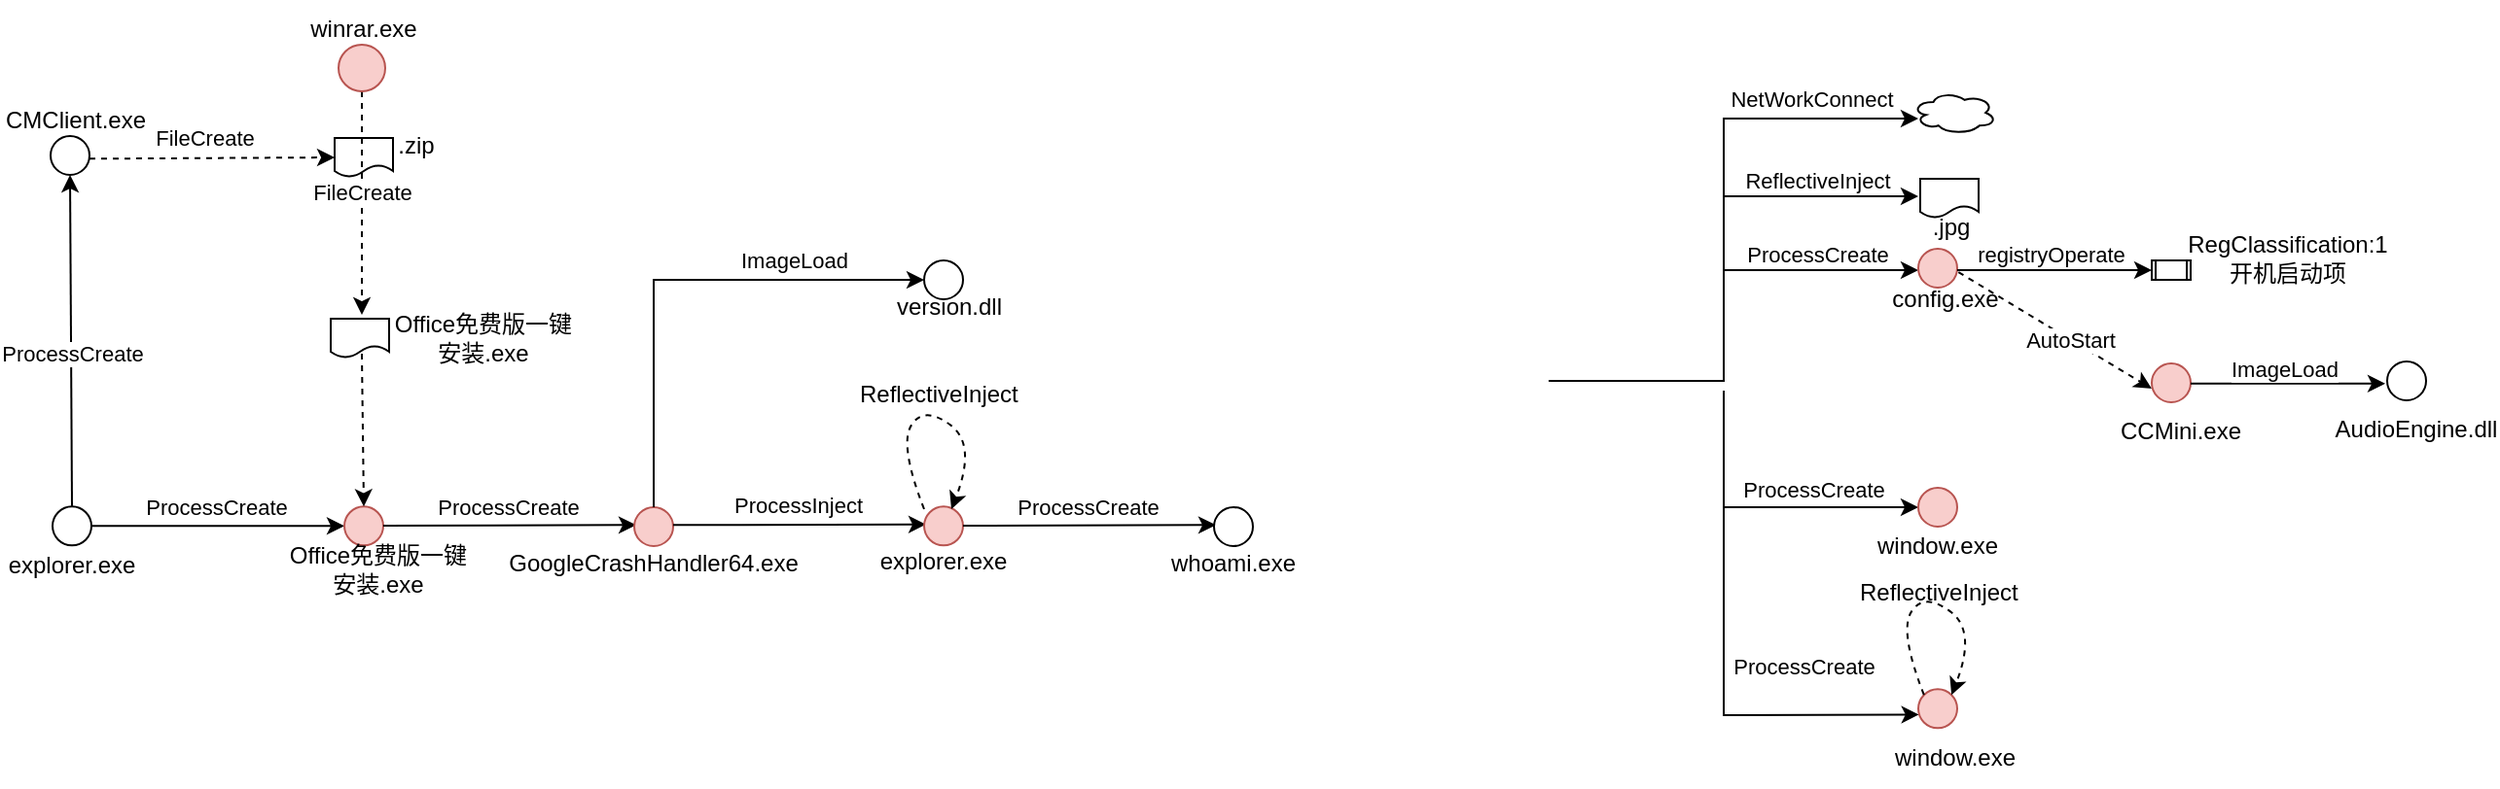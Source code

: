 <mxfile version="24.7.8">
  <diagram name="第 1 页" id="PHtCLM0eB_fAC6m9SbZN">
    <mxGraphModel dx="987" dy="435" grid="1" gridSize="10" guides="1" tooltips="1" connect="1" arrows="1" fold="1" page="1" pageScale="1" pageWidth="827" pageHeight="1169" math="0" shadow="0">
      <root>
        <mxCell id="0" />
        <mxCell id="1" parent="0" />
        <mxCell id="KvWGwJPGuLHIs-wZQ2Go-1" value="" style="ellipse;whiteSpace=wrap;html=1;aspect=fixed;" vertex="1" parent="1">
          <mxGeometry x="141" y="358.67" width="20" height="20" as="geometry" />
        </mxCell>
        <mxCell id="KvWGwJPGuLHIs-wZQ2Go-2" value="" style="endArrow=classic;html=1;rounded=0;exitX=1;exitY=0.5;exitDx=0;exitDy=0;" edge="1" parent="1" source="KvWGwJPGuLHIs-wZQ2Go-1">
          <mxGeometry width="50" height="50" relative="1" as="geometry">
            <mxPoint x="391" y="353.67" as="sourcePoint" />
            <mxPoint x="291" y="368.67" as="targetPoint" />
          </mxGeometry>
        </mxCell>
        <mxCell id="KvWGwJPGuLHIs-wZQ2Go-3" value="ProcessCreate" style="edgeLabel;html=1;align=center;verticalAlign=middle;resizable=0;points=[];" vertex="1" connectable="0" parent="KvWGwJPGuLHIs-wZQ2Go-2">
          <mxGeometry x="-0.16" y="3" relative="1" as="geometry">
            <mxPoint x="9" y="-7" as="offset" />
          </mxGeometry>
        </mxCell>
        <mxCell id="KvWGwJPGuLHIs-wZQ2Go-4" value="" style="ellipse;whiteSpace=wrap;html=1;aspect=fixed;fillColor=#f8cecc;strokeColor=#b85450;" vertex="1" parent="1">
          <mxGeometry x="291" y="358.67" width="20" height="20" as="geometry" />
        </mxCell>
        <mxCell id="KvWGwJPGuLHIs-wZQ2Go-5" value="" style="endArrow=classic;html=1;rounded=0;entryX=0;entryY=0.5;entryDx=0;entryDy=0;" edge="1" parent="1" target="KvWGwJPGuLHIs-wZQ2Go-9">
          <mxGeometry width="50" height="50" relative="1" as="geometry">
            <mxPoint x="1000" y="299" as="sourcePoint" />
            <mxPoint x="1048" y="449" as="targetPoint" />
            <Array as="points">
              <mxPoint x="1000" y="359" />
            </Array>
          </mxGeometry>
        </mxCell>
        <mxCell id="KvWGwJPGuLHIs-wZQ2Go-6" value="ProcessCreate" style="edgeLabel;html=1;align=center;verticalAlign=middle;resizable=0;points=[];" vertex="1" connectable="0" parent="KvWGwJPGuLHIs-wZQ2Go-5">
          <mxGeometry x="-0.16" y="3" relative="1" as="geometry">
            <mxPoint x="39" y="-6" as="offset" />
          </mxGeometry>
        </mxCell>
        <mxCell id="KvWGwJPGuLHIs-wZQ2Go-7" value="explorer.exe" style="text;strokeColor=none;align=center;fillColor=none;html=1;verticalAlign=middle;whiteSpace=wrap;rounded=0;" vertex="1" parent="1">
          <mxGeometry x="121" y="373.67" width="60" height="30" as="geometry" />
        </mxCell>
        <mxCell id="KvWGwJPGuLHIs-wZQ2Go-8" value="Office免费版一键安装.exe" style="text;strokeColor=none;align=center;fillColor=none;html=1;verticalAlign=middle;whiteSpace=wrap;rounded=0;" vertex="1" parent="1">
          <mxGeometry x="259" y="375.67" width="99" height="30" as="geometry" />
        </mxCell>
        <mxCell id="KvWGwJPGuLHIs-wZQ2Go-9" value="" style="ellipse;whiteSpace=wrap;html=1;aspect=fixed;fillColor=#f8cecc;strokeColor=#b85450;" vertex="1" parent="1">
          <mxGeometry x="1100" y="349" width="20" height="20" as="geometry" />
        </mxCell>
        <mxCell id="KvWGwJPGuLHIs-wZQ2Go-10" value="window.exe" style="text;strokeColor=none;align=center;fillColor=none;html=1;verticalAlign=middle;whiteSpace=wrap;rounded=0;" vertex="1" parent="1">
          <mxGeometry x="1080" y="364" width="60" height="30" as="geometry" />
        </mxCell>
        <mxCell id="KvWGwJPGuLHIs-wZQ2Go-11" value="" style="endArrow=classic;html=1;rounded=0;exitX=0.5;exitY=0;exitDx=0;exitDy=0;entryX=0.5;entryY=1;entryDx=0;entryDy=0;" edge="1" parent="1" source="KvWGwJPGuLHIs-wZQ2Go-1" target="KvWGwJPGuLHIs-wZQ2Go-13">
          <mxGeometry width="50" height="50" relative="1" as="geometry">
            <mxPoint x="150" y="274.17" as="sourcePoint" />
            <mxPoint x="150" y="190" as="targetPoint" />
          </mxGeometry>
        </mxCell>
        <mxCell id="KvWGwJPGuLHIs-wZQ2Go-12" value="ProcessCreate" style="edgeLabel;html=1;align=center;verticalAlign=middle;resizable=0;points=[];" vertex="1" connectable="0" parent="KvWGwJPGuLHIs-wZQ2Go-11">
          <mxGeometry x="-0.16" y="3" relative="1" as="geometry">
            <mxPoint x="3" y="-7" as="offset" />
          </mxGeometry>
        </mxCell>
        <mxCell id="KvWGwJPGuLHIs-wZQ2Go-13" value="" style="ellipse;whiteSpace=wrap;html=1;aspect=fixed;" vertex="1" parent="1">
          <mxGeometry x="140" y="168" width="20" height="20" as="geometry" />
        </mxCell>
        <mxCell id="KvWGwJPGuLHIs-wZQ2Go-14" value="CMClient.exe" style="text;strokeColor=none;align=center;fillColor=none;html=1;verticalAlign=middle;whiteSpace=wrap;rounded=0;" vertex="1" parent="1">
          <mxGeometry x="123" y="145" width="60" height="30" as="geometry" />
        </mxCell>
        <mxCell id="KvWGwJPGuLHIs-wZQ2Go-15" value="" style="endArrow=classic;html=1;rounded=0;exitX=1;exitY=0.5;exitDx=0;exitDy=0;edgeStyle=elbowEdgeStyle;dashed=1;entryX=0;entryY=0.5;entryDx=0;entryDy=0;" edge="1" parent="1" target="KvWGwJPGuLHIs-wZQ2Go-17">
          <mxGeometry width="50" height="50" relative="1" as="geometry">
            <mxPoint x="160" y="179.58" as="sourcePoint" />
            <mxPoint x="210" y="120" as="targetPoint" />
            <Array as="points">
              <mxPoint x="180" y="180" />
            </Array>
          </mxGeometry>
        </mxCell>
        <mxCell id="KvWGwJPGuLHIs-wZQ2Go-16" value="FileCreate" style="edgeLabel;html=1;align=center;verticalAlign=middle;resizable=0;points=[];" vertex="1" connectable="0" parent="KvWGwJPGuLHIs-wZQ2Go-15">
          <mxGeometry x="-0.16" y="3" relative="1" as="geometry">
            <mxPoint x="6" y="-7" as="offset" />
          </mxGeometry>
        </mxCell>
        <mxCell id="KvWGwJPGuLHIs-wZQ2Go-17" value="" style="shape=document;whiteSpace=wrap;html=1;boundedLbl=1;" vertex="1" parent="1">
          <mxGeometry x="286" y="169" width="30" height="20" as="geometry" />
        </mxCell>
        <mxCell id="KvWGwJPGuLHIs-wZQ2Go-18" value=".zip" style="text;strokeColor=none;align=center;fillColor=none;html=1;verticalAlign=middle;whiteSpace=wrap;rounded=0;" vertex="1" parent="1">
          <mxGeometry x="298" y="158" width="60" height="30" as="geometry" />
        </mxCell>
        <mxCell id="KvWGwJPGuLHIs-wZQ2Go-19" value="" style="endArrow=classic;html=1;rounded=0;exitX=0.5;exitY=1;exitDx=0;exitDy=0;edgeStyle=elbowEdgeStyle;dashed=1;" edge="1" parent="1" source="KvWGwJPGuLHIs-wZQ2Go-21">
          <mxGeometry width="50" height="50" relative="1" as="geometry">
            <mxPoint x="234.34" y="192.66" as="sourcePoint" />
            <mxPoint x="300" y="260" as="targetPoint" />
            <Array as="points">
              <mxPoint x="300" y="210" />
            </Array>
          </mxGeometry>
        </mxCell>
        <mxCell id="KvWGwJPGuLHIs-wZQ2Go-20" value="FileCreate" style="edgeLabel;html=1;align=center;verticalAlign=middle;resizable=0;points=[];" vertex="1" connectable="0" parent="KvWGwJPGuLHIs-wZQ2Go-19">
          <mxGeometry x="-0.16" y="3" relative="1" as="geometry">
            <mxPoint x="-3" y="3" as="offset" />
          </mxGeometry>
        </mxCell>
        <mxCell id="KvWGwJPGuLHIs-wZQ2Go-21" value="" style="ellipse;whiteSpace=wrap;html=1;aspect=fixed;fillColor=#f8cecc;strokeColor=#b85450;" vertex="1" parent="1">
          <mxGeometry x="288" y="121" width="24" height="24" as="geometry" />
        </mxCell>
        <mxCell id="KvWGwJPGuLHIs-wZQ2Go-22" value="winrar.exe" style="text;strokeColor=none;align=center;fillColor=none;html=1;verticalAlign=middle;whiteSpace=wrap;rounded=0;" vertex="1" parent="1">
          <mxGeometry x="271" y="98" width="60" height="30" as="geometry" />
        </mxCell>
        <mxCell id="KvWGwJPGuLHIs-wZQ2Go-23" value="" style="endArrow=classic;html=1;rounded=0;entryX=0.339;entryY=-0.066;entryDx=0;entryDy=0;entryPerimeter=0;" edge="1" parent="1">
          <mxGeometry width="50" height="50" relative="1" as="geometry">
            <mxPoint x="1000" y="359" as="sourcePoint" />
            <mxPoint x="1100.34" y="465.69" as="targetPoint" />
            <Array as="points">
              <mxPoint x="1000" y="466" />
            </Array>
          </mxGeometry>
        </mxCell>
        <mxCell id="KvWGwJPGuLHIs-wZQ2Go-24" value="ProcessCreate" style="edgeLabel;html=1;align=center;verticalAlign=middle;resizable=0;points=[];" vertex="1" connectable="0" parent="KvWGwJPGuLHIs-wZQ2Go-23">
          <mxGeometry x="-0.16" y="3" relative="1" as="geometry">
            <mxPoint x="38" y="-5" as="offset" />
          </mxGeometry>
        </mxCell>
        <mxCell id="KvWGwJPGuLHIs-wZQ2Go-25" value="" style="endArrow=classic;html=1;rounded=0;exitX=1;exitY=0.5;exitDx=0;exitDy=0;" edge="1" parent="1">
          <mxGeometry width="50" height="50" relative="1" as="geometry">
            <mxPoint x="910" y="294" as="sourcePoint" />
            <mxPoint x="1100" y="159" as="targetPoint" />
            <Array as="points">
              <mxPoint x="1000" y="294" />
              <mxPoint x="1000" y="159" />
            </Array>
          </mxGeometry>
        </mxCell>
        <mxCell id="KvWGwJPGuLHIs-wZQ2Go-26" value="NetWorkConnect" style="edgeLabel;html=1;align=center;verticalAlign=middle;resizable=0;points=[];" vertex="1" connectable="0" parent="KvWGwJPGuLHIs-wZQ2Go-25">
          <mxGeometry x="0.083" y="3" relative="1" as="geometry">
            <mxPoint x="48" y="-59" as="offset" />
          </mxGeometry>
        </mxCell>
        <mxCell id="KvWGwJPGuLHIs-wZQ2Go-27" value="" style="ellipse;shape=cloud;whiteSpace=wrap;html=1;" vertex="1" parent="1">
          <mxGeometry x="1097" y="145" width="43" height="22" as="geometry" />
        </mxCell>
        <mxCell id="KvWGwJPGuLHIs-wZQ2Go-28" value="" style="endArrow=classic;html=1;rounded=0;" edge="1" parent="1">
          <mxGeometry width="50" height="50" relative="1" as="geometry">
            <mxPoint x="1000" y="199" as="sourcePoint" />
            <mxPoint x="1100" y="199" as="targetPoint" />
          </mxGeometry>
        </mxCell>
        <mxCell id="KvWGwJPGuLHIs-wZQ2Go-29" value="ReflectiveInject" style="edgeLabel;html=1;align=center;verticalAlign=middle;resizable=0;points=[];" vertex="1" connectable="0" parent="KvWGwJPGuLHIs-wZQ2Go-28">
          <mxGeometry x="0.152" y="-2" relative="1" as="geometry">
            <mxPoint x="-10" y="-10" as="offset" />
          </mxGeometry>
        </mxCell>
        <mxCell id="KvWGwJPGuLHIs-wZQ2Go-30" value="" style="shape=document;whiteSpace=wrap;html=1;boundedLbl=1;" vertex="1" parent="1">
          <mxGeometry x="1101" y="190" width="30" height="20" as="geometry" />
        </mxCell>
        <mxCell id="KvWGwJPGuLHIs-wZQ2Go-31" value=".jpg" style="text;strokeColor=none;align=center;fillColor=none;html=1;verticalAlign=middle;whiteSpace=wrap;rounded=0;" vertex="1" parent="1">
          <mxGeometry x="1087" y="200" width="60" height="30" as="geometry" />
        </mxCell>
        <mxCell id="KvWGwJPGuLHIs-wZQ2Go-32" value="" style="endArrow=classic;html=1;rounded=0;" edge="1" parent="1">
          <mxGeometry width="50" height="50" relative="1" as="geometry">
            <mxPoint x="1000" y="237" as="sourcePoint" />
            <mxPoint x="1100" y="237" as="targetPoint" />
          </mxGeometry>
        </mxCell>
        <mxCell id="KvWGwJPGuLHIs-wZQ2Go-33" value="ProcessCreate" style="edgeLabel;html=1;align=center;verticalAlign=middle;resizable=0;points=[];" vertex="1" connectable="0" parent="KvWGwJPGuLHIs-wZQ2Go-32">
          <mxGeometry x="0.152" y="-2" relative="1" as="geometry">
            <mxPoint x="-10" y="-10" as="offset" />
          </mxGeometry>
        </mxCell>
        <mxCell id="KvWGwJPGuLHIs-wZQ2Go-34" value="config.exe" style="text;strokeColor=none;align=center;fillColor=none;html=1;verticalAlign=middle;whiteSpace=wrap;rounded=0;" vertex="1" parent="1">
          <mxGeometry x="1084" y="237" width="60" height="30" as="geometry" />
        </mxCell>
        <mxCell id="KvWGwJPGuLHIs-wZQ2Go-35" value="" style="ellipse;whiteSpace=wrap;html=1;aspect=fixed;fillColor=#f8cecc;strokeColor=#b85450;" vertex="1" parent="1">
          <mxGeometry x="1100" y="226" width="20" height="20" as="geometry" />
        </mxCell>
        <mxCell id="KvWGwJPGuLHIs-wZQ2Go-36" value="" style="endArrow=classic;html=1;rounded=0;" edge="1" parent="1">
          <mxGeometry width="50" height="50" relative="1" as="geometry">
            <mxPoint x="1120" y="237" as="sourcePoint" />
            <mxPoint x="1220" y="237" as="targetPoint" />
          </mxGeometry>
        </mxCell>
        <mxCell id="KvWGwJPGuLHIs-wZQ2Go-37" value="registryOperate" style="edgeLabel;html=1;align=center;verticalAlign=middle;resizable=0;points=[];" vertex="1" connectable="0" parent="KvWGwJPGuLHIs-wZQ2Go-36">
          <mxGeometry x="0.152" y="-2" relative="1" as="geometry">
            <mxPoint x="-10" y="-10" as="offset" />
          </mxGeometry>
        </mxCell>
        <mxCell id="KvWGwJPGuLHIs-wZQ2Go-38" value="RegClassification:1&lt;br&gt;开机启动项" style="text;strokeColor=none;align=center;fillColor=none;html=1;verticalAlign=middle;whiteSpace=wrap;rounded=0;" vertex="1" parent="1">
          <mxGeometry x="1252" y="216" width="76" height="30" as="geometry" />
        </mxCell>
        <mxCell id="KvWGwJPGuLHIs-wZQ2Go-39" value="" style="shape=process;whiteSpace=wrap;html=1;backgroundOutline=1;" vertex="1" parent="1">
          <mxGeometry x="1220" y="232" width="20" height="10" as="geometry" />
        </mxCell>
        <mxCell id="KvWGwJPGuLHIs-wZQ2Go-40" value="" style="endArrow=classic;html=1;rounded=0;exitX=0.611;exitY=0.035;exitDx=0;exitDy=0;exitPerimeter=0;dashed=1;" edge="1" parent="1" source="KvWGwJPGuLHIs-wZQ2Go-34">
          <mxGeometry width="50" height="50" relative="1" as="geometry">
            <mxPoint x="1120" y="298" as="sourcePoint" />
            <mxPoint x="1220" y="298" as="targetPoint" />
          </mxGeometry>
        </mxCell>
        <mxCell id="KvWGwJPGuLHIs-wZQ2Go-41" value="AutoStart" style="edgeLabel;html=1;align=center;verticalAlign=middle;resizable=0;points=[];" vertex="1" connectable="0" parent="KvWGwJPGuLHIs-wZQ2Go-40">
          <mxGeometry x="0.152" y="-2" relative="1" as="geometry">
            <mxPoint x="1" y="-2" as="offset" />
          </mxGeometry>
        </mxCell>
        <mxCell id="KvWGwJPGuLHIs-wZQ2Go-42" value="CCMini.exe" style="text;strokeColor=none;align=center;fillColor=none;html=1;verticalAlign=middle;whiteSpace=wrap;rounded=0;" vertex="1" parent="1">
          <mxGeometry x="1197" y="305" width="76" height="30" as="geometry" />
        </mxCell>
        <mxCell id="KvWGwJPGuLHIs-wZQ2Go-43" value="" style="ellipse;whiteSpace=wrap;html=1;aspect=fixed;fillColor=#f8cecc;strokeColor=#b85450;" vertex="1" parent="1">
          <mxGeometry x="1220" y="285" width="20" height="20" as="geometry" />
        </mxCell>
        <mxCell id="KvWGwJPGuLHIs-wZQ2Go-44" value="" style="endArrow=classic;html=1;rounded=0;" edge="1" parent="1">
          <mxGeometry width="50" height="50" relative="1" as="geometry">
            <mxPoint x="1240" y="295.43" as="sourcePoint" />
            <mxPoint x="1340" y="295.43" as="targetPoint" />
          </mxGeometry>
        </mxCell>
        <mxCell id="KvWGwJPGuLHIs-wZQ2Go-45" value="ImageLoad" style="edgeLabel;html=1;align=center;verticalAlign=middle;resizable=0;points=[];" vertex="1" connectable="0" parent="KvWGwJPGuLHIs-wZQ2Go-44">
          <mxGeometry x="0.152" y="-2" relative="1" as="geometry">
            <mxPoint x="-10" y="-10" as="offset" />
          </mxGeometry>
        </mxCell>
        <mxCell id="KvWGwJPGuLHIs-wZQ2Go-46" value="AudioEngine.dll" style="text;strokeColor=none;align=center;fillColor=none;html=1;verticalAlign=middle;whiteSpace=wrap;rounded=0;" vertex="1" parent="1">
          <mxGeometry x="1318" y="304" width="76" height="30" as="geometry" />
        </mxCell>
        <mxCell id="KvWGwJPGuLHIs-wZQ2Go-47" value="" style="ellipse;whiteSpace=wrap;html=1;aspect=fixed;" vertex="1" parent="1">
          <mxGeometry x="1341" y="284" width="20" height="20" as="geometry" />
        </mxCell>
        <mxCell id="KvWGwJPGuLHIs-wZQ2Go-50" value="" style="ellipse;whiteSpace=wrap;html=1;aspect=fixed;fillColor=#f8cecc;strokeColor=#b85450;" vertex="1" parent="1">
          <mxGeometry x="1100" y="452.67" width="20" height="20" as="geometry" />
        </mxCell>
        <mxCell id="KvWGwJPGuLHIs-wZQ2Go-51" value="window.exe" style="text;strokeColor=none;align=center;fillColor=none;html=1;verticalAlign=middle;whiteSpace=wrap;rounded=0;" vertex="1" parent="1">
          <mxGeometry x="1088.5" y="472.67" width="60" height="30" as="geometry" />
        </mxCell>
        <mxCell id="KvWGwJPGuLHIs-wZQ2Go-52" value="" style="curved=1;endArrow=classic;html=1;rounded=0;exitX=0;exitY=0;exitDx=0;exitDy=0;entryX=1;entryY=0;entryDx=0;entryDy=0;dashed=1;" edge="1" parent="1" source="KvWGwJPGuLHIs-wZQ2Go-50" target="KvWGwJPGuLHIs-wZQ2Go-50">
          <mxGeometry width="50" height="50" relative="1" as="geometry">
            <mxPoint x="1070" y="412.67" as="sourcePoint" />
            <mxPoint x="1120" y="362.67" as="targetPoint" />
            <Array as="points">
              <mxPoint x="1090" y="422.67" />
              <mxPoint x="1103" y="402.67" />
              <mxPoint x="1130" y="422.67" />
            </Array>
          </mxGeometry>
        </mxCell>
        <mxCell id="KvWGwJPGuLHIs-wZQ2Go-53" value="ReflectiveInject" style="text;whiteSpace=wrap;" vertex="1" parent="1">
          <mxGeometry x="1068" y="388.67" width="90" height="20" as="geometry" />
        </mxCell>
        <mxCell id="KvWGwJPGuLHIs-wZQ2Go-54" value="" style="shape=document;whiteSpace=wrap;html=1;boundedLbl=1;" vertex="1" parent="1">
          <mxGeometry x="284" y="262" width="30" height="20" as="geometry" />
        </mxCell>
        <mxCell id="KvWGwJPGuLHIs-wZQ2Go-55" value="Office免费版一键安装.exe" style="text;strokeColor=none;align=center;fillColor=none;html=1;verticalAlign=middle;whiteSpace=wrap;rounded=0;" vertex="1" parent="1">
          <mxGeometry x="314" y="257" width="97" height="30" as="geometry" />
        </mxCell>
        <mxCell id="KvWGwJPGuLHIs-wZQ2Go-56" value="" style="endArrow=classic;html=1;rounded=0;exitX=0.533;exitY=0.9;exitDx=0;exitDy=0;entryX=0.5;entryY=0;entryDx=0;entryDy=0;exitPerimeter=0;dashed=1;" edge="1" parent="1" source="KvWGwJPGuLHIs-wZQ2Go-54" target="KvWGwJPGuLHIs-wZQ2Go-4">
          <mxGeometry width="50" height="50" relative="1" as="geometry">
            <mxPoint x="160" y="284.17" as="sourcePoint" />
            <mxPoint x="160" y="198" as="targetPoint" />
          </mxGeometry>
        </mxCell>
        <mxCell id="KvWGwJPGuLHIs-wZQ2Go-57" value="" style="endArrow=classic;html=1;rounded=0;exitX=1;exitY=0.5;exitDx=0;exitDy=0;" edge="1" parent="1">
          <mxGeometry width="50" height="50" relative="1" as="geometry">
            <mxPoint x="311" y="368.5" as="sourcePoint" />
            <mxPoint x="441" y="368.17" as="targetPoint" />
          </mxGeometry>
        </mxCell>
        <mxCell id="KvWGwJPGuLHIs-wZQ2Go-58" value="ProcessCreate" style="edgeLabel;html=1;align=center;verticalAlign=middle;resizable=0;points=[];" vertex="1" connectable="0" parent="KvWGwJPGuLHIs-wZQ2Go-57">
          <mxGeometry x="-0.16" y="3" relative="1" as="geometry">
            <mxPoint x="9" y="-7" as="offset" />
          </mxGeometry>
        </mxCell>
        <mxCell id="KvWGwJPGuLHIs-wZQ2Go-59" value="" style="ellipse;whiteSpace=wrap;html=1;aspect=fixed;fillColor=#f8cecc;strokeColor=#b85450;" vertex="1" parent="1">
          <mxGeometry x="440" y="359.0" width="20" height="20" as="geometry" />
        </mxCell>
        <mxCell id="KvWGwJPGuLHIs-wZQ2Go-60" value="GoogleCrashHandler64.exe" style="text;strokeColor=none;align=center;fillColor=none;html=1;verticalAlign=middle;whiteSpace=wrap;rounded=0;" vertex="1" parent="1">
          <mxGeometry x="420" y="372.67" width="60" height="30" as="geometry" />
        </mxCell>
        <mxCell id="KvWGwJPGuLHIs-wZQ2Go-61" value="" style="endArrow=classic;html=1;rounded=0;exitX=0.5;exitY=0;exitDx=0;exitDy=0;entryX=0;entryY=0.5;entryDx=0;entryDy=0;" edge="1" parent="1" source="KvWGwJPGuLHIs-wZQ2Go-59" target="KvWGwJPGuLHIs-wZQ2Go-63">
          <mxGeometry width="50" height="50" relative="1" as="geometry">
            <mxPoint x="460" y="368.5" as="sourcePoint" />
            <mxPoint x="590" y="368.17" as="targetPoint" />
            <Array as="points">
              <mxPoint x="450" y="242" />
            </Array>
          </mxGeometry>
        </mxCell>
        <mxCell id="KvWGwJPGuLHIs-wZQ2Go-62" value="ImageLoad" style="edgeLabel;html=1;align=center;verticalAlign=middle;resizable=0;points=[];" vertex="1" connectable="0" parent="KvWGwJPGuLHIs-wZQ2Go-61">
          <mxGeometry x="-0.16" y="3" relative="1" as="geometry">
            <mxPoint x="75" y="-20" as="offset" />
          </mxGeometry>
        </mxCell>
        <mxCell id="KvWGwJPGuLHIs-wZQ2Go-63" value="" style="ellipse;whiteSpace=wrap;html=1;aspect=fixed;" vertex="1" parent="1">
          <mxGeometry x="589" y="232.0" width="20" height="20" as="geometry" />
        </mxCell>
        <mxCell id="KvWGwJPGuLHIs-wZQ2Go-64" value="version.dll" style="text;strokeColor=none;align=center;fillColor=none;html=1;verticalAlign=middle;whiteSpace=wrap;rounded=0;" vertex="1" parent="1">
          <mxGeometry x="572" y="241.0" width="60" height="30" as="geometry" />
        </mxCell>
        <mxCell id="KvWGwJPGuLHIs-wZQ2Go-65" value="" style="endArrow=classic;html=1;rounded=0;exitX=1;exitY=0.5;exitDx=0;exitDy=0;" edge="1" parent="1">
          <mxGeometry width="50" height="50" relative="1" as="geometry">
            <mxPoint x="460" y="368.17" as="sourcePoint" />
            <mxPoint x="590" y="367.84" as="targetPoint" />
          </mxGeometry>
        </mxCell>
        <mxCell id="KvWGwJPGuLHIs-wZQ2Go-66" value="ProcessInject" style="edgeLabel;html=1;align=center;verticalAlign=middle;resizable=0;points=[];" vertex="1" connectable="0" parent="KvWGwJPGuLHIs-wZQ2Go-65">
          <mxGeometry x="-0.16" y="3" relative="1" as="geometry">
            <mxPoint x="9" y="-7" as="offset" />
          </mxGeometry>
        </mxCell>
        <mxCell id="KvWGwJPGuLHIs-wZQ2Go-67" value="" style="ellipse;whiteSpace=wrap;html=1;aspect=fixed;fillColor=#f8cecc;strokeColor=#b85450;" vertex="1" parent="1">
          <mxGeometry x="589" y="358.67" width="20" height="20" as="geometry" />
        </mxCell>
        <mxCell id="KvWGwJPGuLHIs-wZQ2Go-68" value="explorer.exe" style="text;strokeColor=none;align=center;fillColor=none;html=1;verticalAlign=middle;whiteSpace=wrap;rounded=0;" vertex="1" parent="1">
          <mxGeometry x="569" y="372.34" width="60" height="30" as="geometry" />
        </mxCell>
        <mxCell id="KvWGwJPGuLHIs-wZQ2Go-69" value="" style="curved=1;endArrow=classic;html=1;rounded=0;exitX=0;exitY=0;exitDx=0;exitDy=0;entryX=1;entryY=0;entryDx=0;entryDy=0;dashed=1;" edge="1" parent="1">
          <mxGeometry width="50" height="50" relative="1" as="geometry">
            <mxPoint x="589" y="360" as="sourcePoint" />
            <mxPoint x="603" y="360" as="targetPoint" />
            <Array as="points">
              <mxPoint x="576" y="326.67" />
              <mxPoint x="589" y="306.67" />
              <mxPoint x="616" y="326.67" />
            </Array>
          </mxGeometry>
        </mxCell>
        <mxCell id="KvWGwJPGuLHIs-wZQ2Go-70" value="ReflectiveInject" style="text;whiteSpace=wrap;" vertex="1" parent="1">
          <mxGeometry x="554" y="287" width="90" height="20" as="geometry" />
        </mxCell>
        <mxCell id="KvWGwJPGuLHIs-wZQ2Go-71" value="" style="endArrow=classic;html=1;rounded=0;exitX=1;exitY=0.5;exitDx=0;exitDy=0;" edge="1" parent="1">
          <mxGeometry width="50" height="50" relative="1" as="geometry">
            <mxPoint x="609" y="368.5" as="sourcePoint" />
            <mxPoint x="739" y="368.17" as="targetPoint" />
          </mxGeometry>
        </mxCell>
        <mxCell id="KvWGwJPGuLHIs-wZQ2Go-72" value="ProcessCreate" style="edgeLabel;html=1;align=center;verticalAlign=middle;resizable=0;points=[];" vertex="1" connectable="0" parent="KvWGwJPGuLHIs-wZQ2Go-71">
          <mxGeometry x="-0.16" y="3" relative="1" as="geometry">
            <mxPoint x="9" y="-7" as="offset" />
          </mxGeometry>
        </mxCell>
        <mxCell id="KvWGwJPGuLHIs-wZQ2Go-73" value="" style="ellipse;whiteSpace=wrap;html=1;aspect=fixed;" vertex="1" parent="1">
          <mxGeometry x="738" y="359.0" width="20" height="20" as="geometry" />
        </mxCell>
        <mxCell id="KvWGwJPGuLHIs-wZQ2Go-74" value="whoami.exe" style="text;strokeColor=none;align=center;fillColor=none;html=1;verticalAlign=middle;whiteSpace=wrap;rounded=0;" vertex="1" parent="1">
          <mxGeometry x="718" y="372.67" width="60" height="30" as="geometry" />
        </mxCell>
      </root>
    </mxGraphModel>
  </diagram>
</mxfile>
